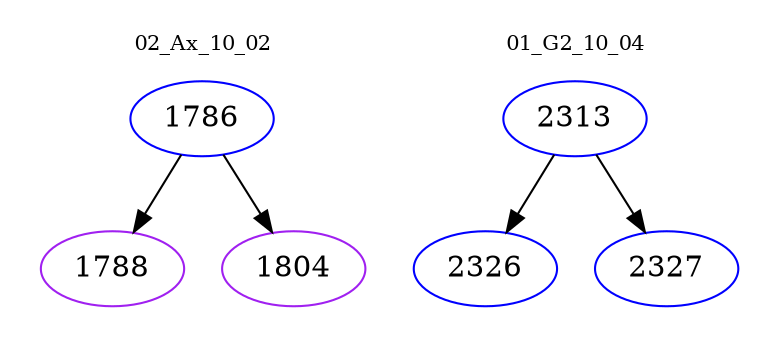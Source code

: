 digraph{
subgraph cluster_0 {
color = white
label = "02_Ax_10_02";
fontsize=10;
T0_1786 [label="1786", color="blue"]
T0_1786 -> T0_1788 [color="black"]
T0_1788 [label="1788", color="purple"]
T0_1786 -> T0_1804 [color="black"]
T0_1804 [label="1804", color="purple"]
}
subgraph cluster_1 {
color = white
label = "01_G2_10_04";
fontsize=10;
T1_2313 [label="2313", color="blue"]
T1_2313 -> T1_2326 [color="black"]
T1_2326 [label="2326", color="blue"]
T1_2313 -> T1_2327 [color="black"]
T1_2327 [label="2327", color="blue"]
}
}
